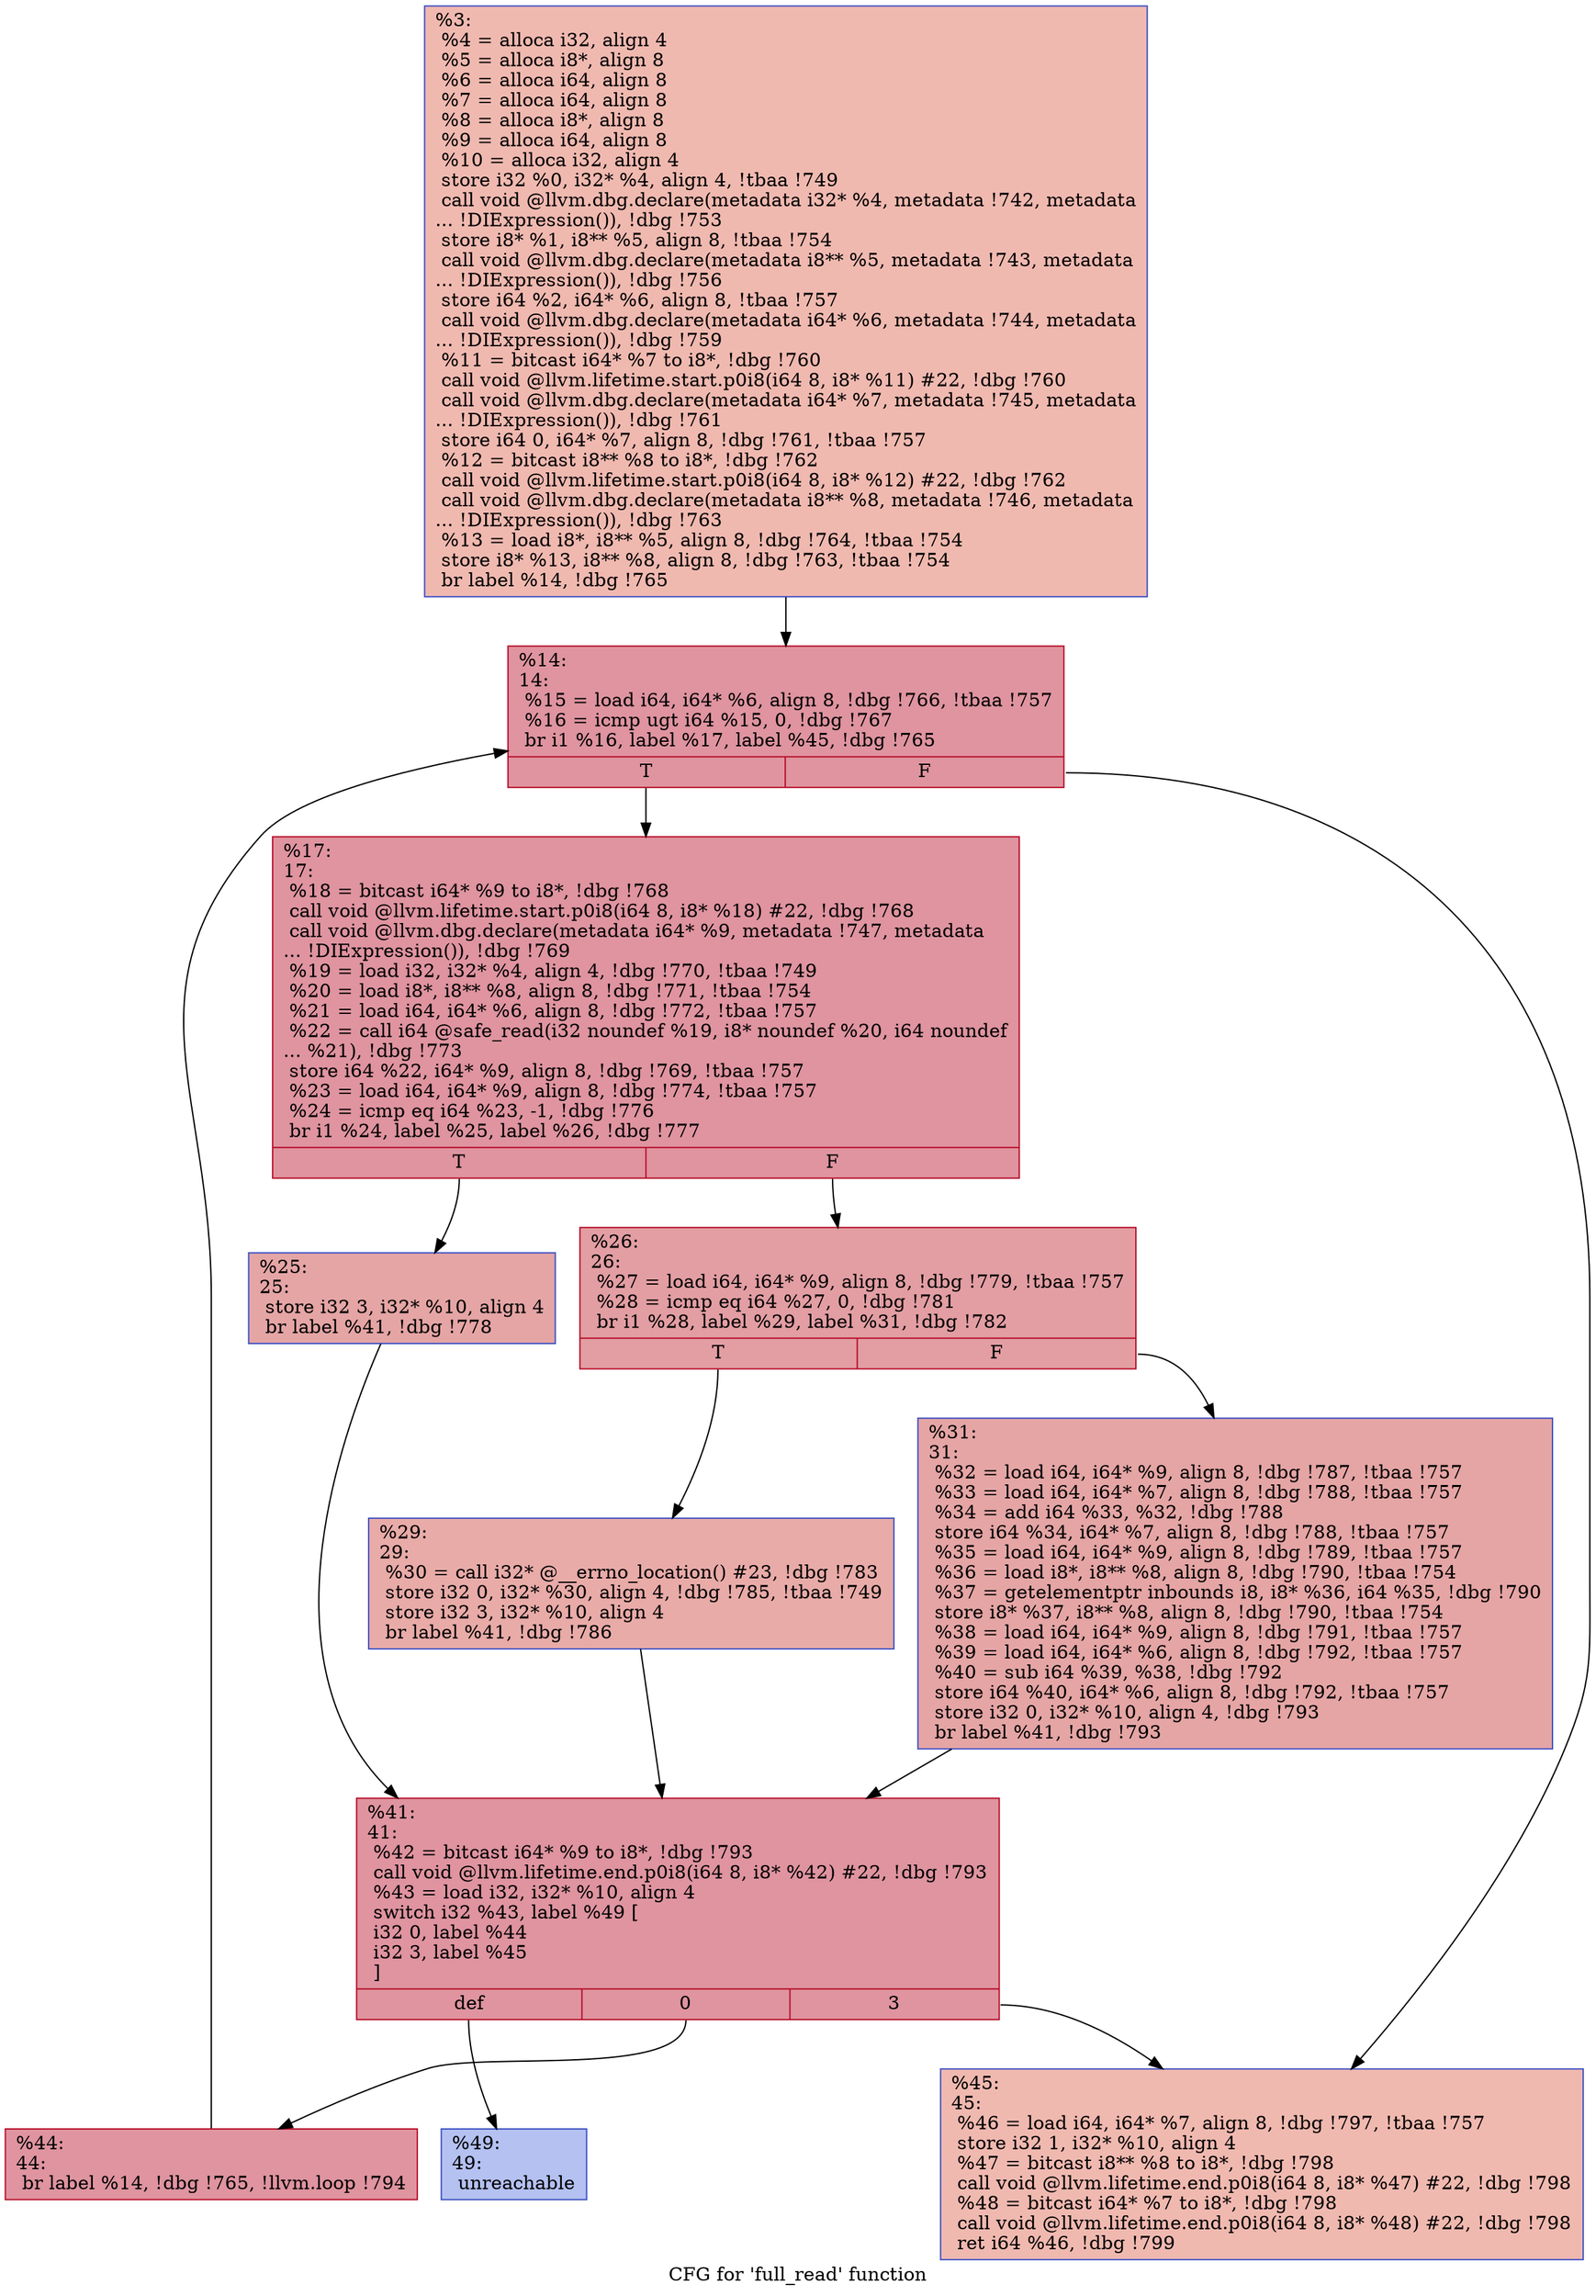 digraph "CFG for 'full_read' function" {
	label="CFG for 'full_read' function";

	Node0x937000 [shape=record,color="#3d50c3ff", style=filled, fillcolor="#de614d70",label="{%3:\l  %4 = alloca i32, align 4\l  %5 = alloca i8*, align 8\l  %6 = alloca i64, align 8\l  %7 = alloca i64, align 8\l  %8 = alloca i8*, align 8\l  %9 = alloca i64, align 8\l  %10 = alloca i32, align 4\l  store i32 %0, i32* %4, align 4, !tbaa !749\l  call void @llvm.dbg.declare(metadata i32* %4, metadata !742, metadata\l... !DIExpression()), !dbg !753\l  store i8* %1, i8** %5, align 8, !tbaa !754\l  call void @llvm.dbg.declare(metadata i8** %5, metadata !743, metadata\l... !DIExpression()), !dbg !756\l  store i64 %2, i64* %6, align 8, !tbaa !757\l  call void @llvm.dbg.declare(metadata i64* %6, metadata !744, metadata\l... !DIExpression()), !dbg !759\l  %11 = bitcast i64* %7 to i8*, !dbg !760\l  call void @llvm.lifetime.start.p0i8(i64 8, i8* %11) #22, !dbg !760\l  call void @llvm.dbg.declare(metadata i64* %7, metadata !745, metadata\l... !DIExpression()), !dbg !761\l  store i64 0, i64* %7, align 8, !dbg !761, !tbaa !757\l  %12 = bitcast i8** %8 to i8*, !dbg !762\l  call void @llvm.lifetime.start.p0i8(i64 8, i8* %12) #22, !dbg !762\l  call void @llvm.dbg.declare(metadata i8** %8, metadata !746, metadata\l... !DIExpression()), !dbg !763\l  %13 = load i8*, i8** %5, align 8, !dbg !764, !tbaa !754\l  store i8* %13, i8** %8, align 8, !dbg !763, !tbaa !754\l  br label %14, !dbg !765\l}"];
	Node0x937000 -> Node0x878a40;
	Node0x878a40 [shape=record,color="#b70d28ff", style=filled, fillcolor="#b70d2870",label="{%14:\l14:                                               \l  %15 = load i64, i64* %6, align 8, !dbg !766, !tbaa !757\l  %16 = icmp ugt i64 %15, 0, !dbg !767\l  br i1 %16, label %17, label %45, !dbg !765\l|{<s0>T|<s1>F}}"];
	Node0x878a40:s0 -> Node0x878a90;
	Node0x878a40:s1 -> Node0x878cc0;
	Node0x878a90 [shape=record,color="#b70d28ff", style=filled, fillcolor="#b70d2870",label="{%17:\l17:                                               \l  %18 = bitcast i64* %9 to i8*, !dbg !768\l  call void @llvm.lifetime.start.p0i8(i64 8, i8* %18) #22, !dbg !768\l  call void @llvm.dbg.declare(metadata i64* %9, metadata !747, metadata\l... !DIExpression()), !dbg !769\l  %19 = load i32, i32* %4, align 4, !dbg !770, !tbaa !749\l  %20 = load i8*, i8** %8, align 8, !dbg !771, !tbaa !754\l  %21 = load i64, i64* %6, align 8, !dbg !772, !tbaa !757\l  %22 = call i64 @safe_read(i32 noundef %19, i8* noundef %20, i64 noundef\l... %21), !dbg !773\l  store i64 %22, i64* %9, align 8, !dbg !769, !tbaa !757\l  %23 = load i64, i64* %9, align 8, !dbg !774, !tbaa !757\l  %24 = icmp eq i64 %23, -1, !dbg !776\l  br i1 %24, label %25, label %26, !dbg !777\l|{<s0>T|<s1>F}}"];
	Node0x878a90:s0 -> Node0x878ae0;
	Node0x878a90:s1 -> Node0x878b30;
	Node0x878ae0 [shape=record,color="#3d50c3ff", style=filled, fillcolor="#c5333470",label="{%25:\l25:                                               \l  store i32 3, i32* %10, align 4\l  br label %41, !dbg !778\l}"];
	Node0x878ae0 -> Node0x878c20;
	Node0x878b30 [shape=record,color="#b70d28ff", style=filled, fillcolor="#be242e70",label="{%26:\l26:                                               \l  %27 = load i64, i64* %9, align 8, !dbg !779, !tbaa !757\l  %28 = icmp eq i64 %27, 0, !dbg !781\l  br i1 %28, label %29, label %31, !dbg !782\l|{<s0>T|<s1>F}}"];
	Node0x878b30:s0 -> Node0x878b80;
	Node0x878b30:s1 -> Node0x878bd0;
	Node0x878b80 [shape=record,color="#3d50c3ff", style=filled, fillcolor="#cc403a70",label="{%29:\l29:                                               \l  %30 = call i32* @__errno_location() #23, !dbg !783\l  store i32 0, i32* %30, align 4, !dbg !785, !tbaa !749\l  store i32 3, i32* %10, align 4\l  br label %41, !dbg !786\l}"];
	Node0x878b80 -> Node0x878c20;
	Node0x878bd0 [shape=record,color="#3d50c3ff", style=filled, fillcolor="#c5333470",label="{%31:\l31:                                               \l  %32 = load i64, i64* %9, align 8, !dbg !787, !tbaa !757\l  %33 = load i64, i64* %7, align 8, !dbg !788, !tbaa !757\l  %34 = add i64 %33, %32, !dbg !788\l  store i64 %34, i64* %7, align 8, !dbg !788, !tbaa !757\l  %35 = load i64, i64* %9, align 8, !dbg !789, !tbaa !757\l  %36 = load i8*, i8** %8, align 8, !dbg !790, !tbaa !754\l  %37 = getelementptr inbounds i8, i8* %36, i64 %35, !dbg !790\l  store i8* %37, i8** %8, align 8, !dbg !790, !tbaa !754\l  %38 = load i64, i64* %9, align 8, !dbg !791, !tbaa !757\l  %39 = load i64, i64* %6, align 8, !dbg !792, !tbaa !757\l  %40 = sub i64 %39, %38, !dbg !792\l  store i64 %40, i64* %6, align 8, !dbg !792, !tbaa !757\l  store i32 0, i32* %10, align 4, !dbg !793\l  br label %41, !dbg !793\l}"];
	Node0x878bd0 -> Node0x878c20;
	Node0x878c20 [shape=record,color="#b70d28ff", style=filled, fillcolor="#b70d2870",label="{%41:\l41:                                               \l  %42 = bitcast i64* %9 to i8*, !dbg !793\l  call void @llvm.lifetime.end.p0i8(i64 8, i8* %42) #22, !dbg !793\l  %43 = load i32, i32* %10, align 4\l  switch i32 %43, label %49 [\l    i32 0, label %44\l    i32 3, label %45\l  ]\l|{<s0>def|<s1>0|<s2>3}}"];
	Node0x878c20:s0 -> Node0x878d10;
	Node0x878c20:s1 -> Node0x878c70;
	Node0x878c20:s2 -> Node0x878cc0;
	Node0x878c70 [shape=record,color="#b70d28ff", style=filled, fillcolor="#b70d2870",label="{%44:\l44:                                               \l  br label %14, !dbg !765, !llvm.loop !794\l}"];
	Node0x878c70 -> Node0x878a40;
	Node0x878cc0 [shape=record,color="#3d50c3ff", style=filled, fillcolor="#de614d70",label="{%45:\l45:                                               \l  %46 = load i64, i64* %7, align 8, !dbg !797, !tbaa !757\l  store i32 1, i32* %10, align 4\l  %47 = bitcast i8** %8 to i8*, !dbg !798\l  call void @llvm.lifetime.end.p0i8(i64 8, i8* %47) #22, !dbg !798\l  %48 = bitcast i64* %7 to i8*, !dbg !798\l  call void @llvm.lifetime.end.p0i8(i64 8, i8* %48) #22, !dbg !798\l  ret i64 %46, !dbg !799\l}"];
	Node0x878d10 [shape=record,color="#3d50c3ff", style=filled, fillcolor="#5572df70",label="{%49:\l49:                                               \l  unreachable\l}"];
}

